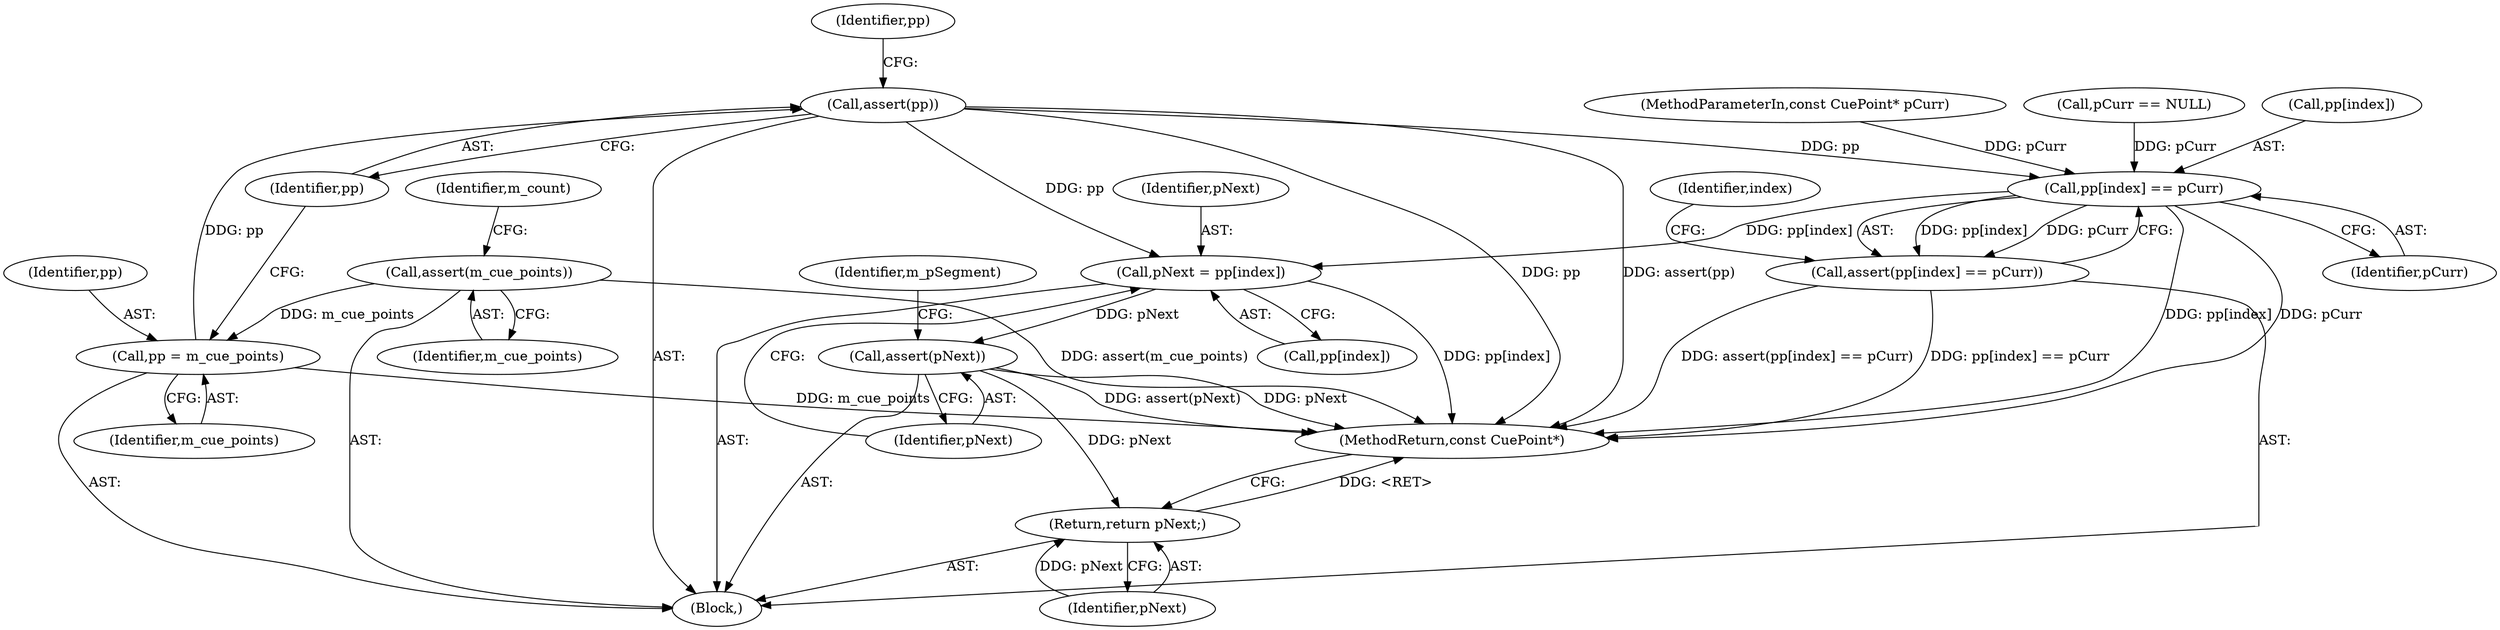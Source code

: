 digraph "1_Android_cc274e2abe8b2a6698a5c47d8aa4bb45f1f9538d_19@API" {
"1000138" [label="(Call,assert(pp))"];
"1000135" [label="(Call,pp = m_cue_points)"];
"1000113" [label="(Call,assert(m_cue_points))"];
"1000141" [label="(Call,pp[index] == pCurr)"];
"1000140" [label="(Call,assert(pp[index] == pCurr))"];
"1000154" [label="(Call,pNext = pp[index])"];
"1000159" [label="(Call,assert(pNext))"];
"1000165" [label="(Return,return pNext;)"];
"1000114" [label="(Identifier,m_cue_points)"];
"1000163" [label="(Identifier,m_pSegment)"];
"1000102" [label="(Block,)"];
"1000141" [label="(Call,pp[index] == pCurr)"];
"1000138" [label="(Call,assert(pp))"];
"1000159" [label="(Call,assert(pNext))"];
"1000160" [label="(Identifier,pNext)"];
"1000142" [label="(Call,pp[index])"];
"1000140" [label="(Call,assert(pp[index] == pCurr))"];
"1000156" [label="(Call,pp[index])"];
"1000166" [label="(Identifier,pNext)"];
"1000135" [label="(Call,pp = m_cue_points)"];
"1000165" [label="(Return,return pNext;)"];
"1000101" [label="(MethodParameterIn,const CuePoint* pCurr)"];
"1000117" [label="(Identifier,m_count)"];
"1000143" [label="(Identifier,pp)"];
"1000154" [label="(Call,pNext = pp[index])"];
"1000147" [label="(Identifier,index)"];
"1000145" [label="(Identifier,pCurr)"];
"1000167" [label="(MethodReturn,const CuePoint*)"];
"1000104" [label="(Call,pCurr == NULL)"];
"1000139" [label="(Identifier,pp)"];
"1000137" [label="(Identifier,m_cue_points)"];
"1000113" [label="(Call,assert(m_cue_points))"];
"1000136" [label="(Identifier,pp)"];
"1000155" [label="(Identifier,pNext)"];
"1000138" -> "1000102"  [label="AST: "];
"1000138" -> "1000139"  [label="CFG: "];
"1000139" -> "1000138"  [label="AST: "];
"1000143" -> "1000138"  [label="CFG: "];
"1000138" -> "1000167"  [label="DDG: pp"];
"1000138" -> "1000167"  [label="DDG: assert(pp)"];
"1000135" -> "1000138"  [label="DDG: pp"];
"1000138" -> "1000141"  [label="DDG: pp"];
"1000138" -> "1000154"  [label="DDG: pp"];
"1000135" -> "1000102"  [label="AST: "];
"1000135" -> "1000137"  [label="CFG: "];
"1000136" -> "1000135"  [label="AST: "];
"1000137" -> "1000135"  [label="AST: "];
"1000139" -> "1000135"  [label="CFG: "];
"1000135" -> "1000167"  [label="DDG: m_cue_points"];
"1000113" -> "1000135"  [label="DDG: m_cue_points"];
"1000113" -> "1000102"  [label="AST: "];
"1000113" -> "1000114"  [label="CFG: "];
"1000114" -> "1000113"  [label="AST: "];
"1000117" -> "1000113"  [label="CFG: "];
"1000113" -> "1000167"  [label="DDG: assert(m_cue_points)"];
"1000141" -> "1000140"  [label="AST: "];
"1000141" -> "1000145"  [label="CFG: "];
"1000142" -> "1000141"  [label="AST: "];
"1000145" -> "1000141"  [label="AST: "];
"1000140" -> "1000141"  [label="CFG: "];
"1000141" -> "1000167"  [label="DDG: pp[index]"];
"1000141" -> "1000167"  [label="DDG: pCurr"];
"1000141" -> "1000140"  [label="DDG: pp[index]"];
"1000141" -> "1000140"  [label="DDG: pCurr"];
"1000104" -> "1000141"  [label="DDG: pCurr"];
"1000101" -> "1000141"  [label="DDG: pCurr"];
"1000141" -> "1000154"  [label="DDG: pp[index]"];
"1000140" -> "1000102"  [label="AST: "];
"1000147" -> "1000140"  [label="CFG: "];
"1000140" -> "1000167"  [label="DDG: assert(pp[index] == pCurr)"];
"1000140" -> "1000167"  [label="DDG: pp[index] == pCurr"];
"1000154" -> "1000102"  [label="AST: "];
"1000154" -> "1000156"  [label="CFG: "];
"1000155" -> "1000154"  [label="AST: "];
"1000156" -> "1000154"  [label="AST: "];
"1000160" -> "1000154"  [label="CFG: "];
"1000154" -> "1000167"  [label="DDG: pp[index]"];
"1000154" -> "1000159"  [label="DDG: pNext"];
"1000159" -> "1000102"  [label="AST: "];
"1000159" -> "1000160"  [label="CFG: "];
"1000160" -> "1000159"  [label="AST: "];
"1000163" -> "1000159"  [label="CFG: "];
"1000159" -> "1000167"  [label="DDG: assert(pNext)"];
"1000159" -> "1000167"  [label="DDG: pNext"];
"1000159" -> "1000165"  [label="DDG: pNext"];
"1000165" -> "1000102"  [label="AST: "];
"1000165" -> "1000166"  [label="CFG: "];
"1000166" -> "1000165"  [label="AST: "];
"1000167" -> "1000165"  [label="CFG: "];
"1000165" -> "1000167"  [label="DDG: <RET>"];
"1000166" -> "1000165"  [label="DDG: pNext"];
}
